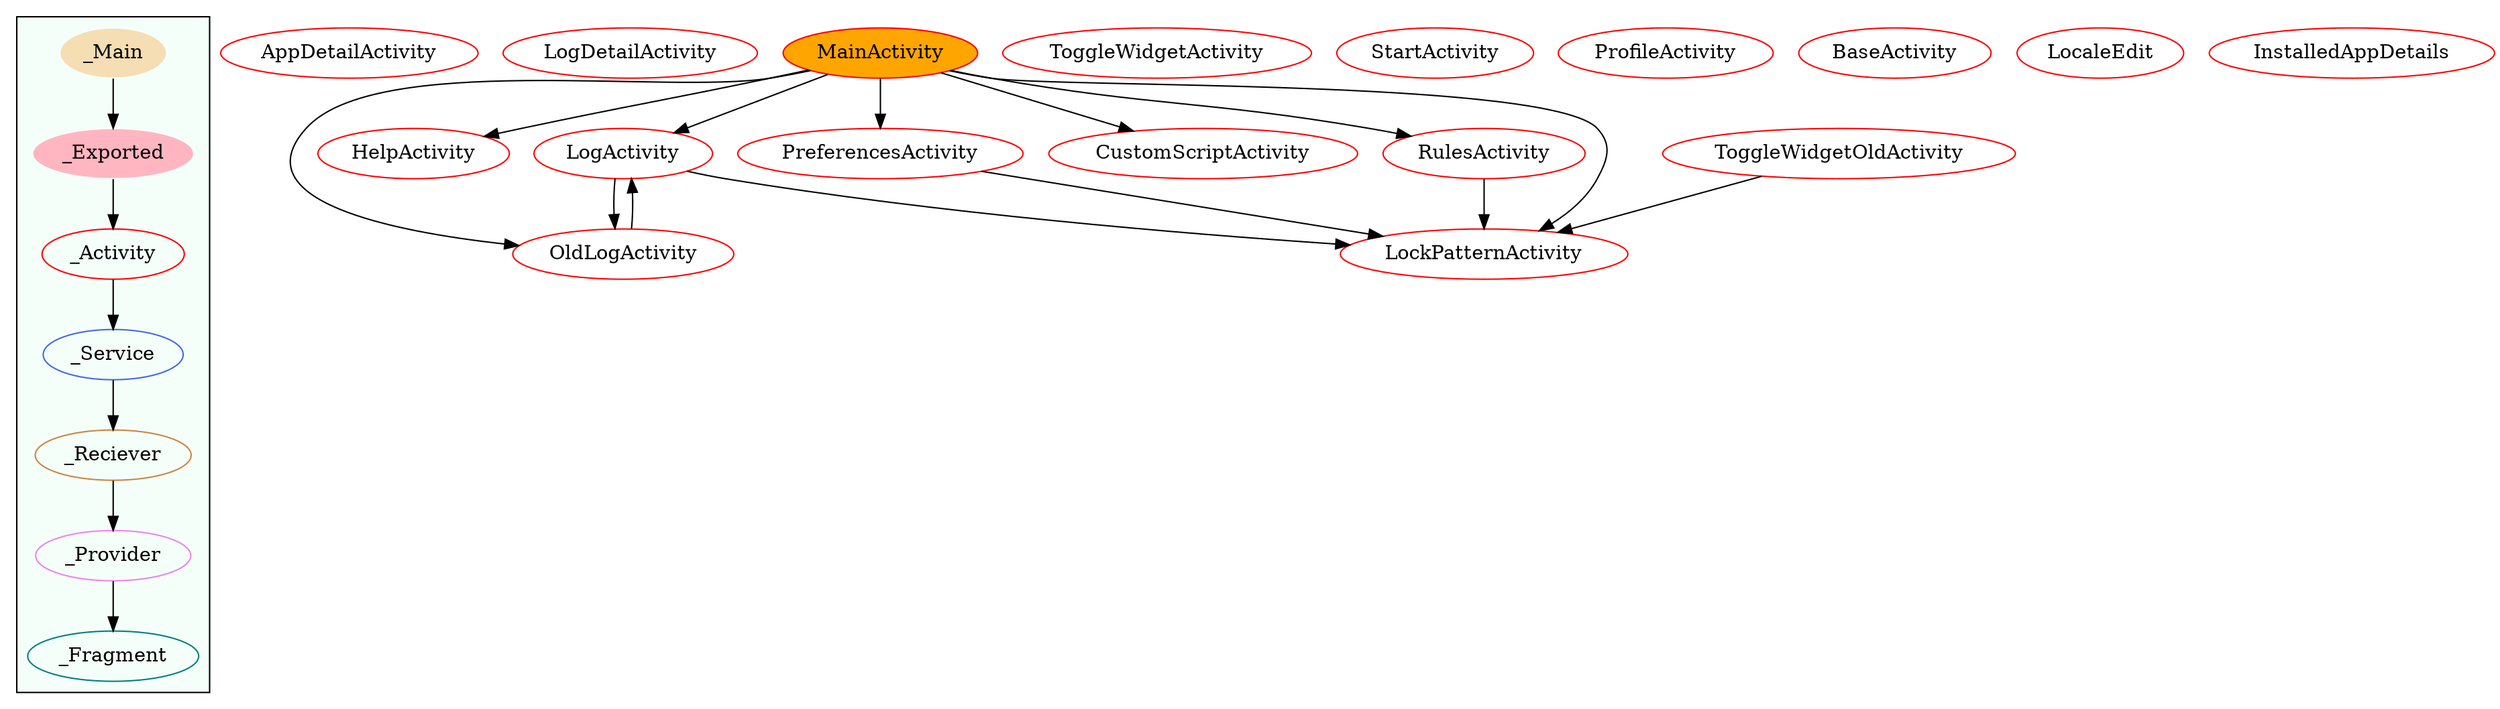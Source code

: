 digraph G {
subgraph cluster_legend{ 
bgcolor=mintcream;
_Activity[color = red];
_Service[color = royalblue];
_Provider[color = violet];
_Reciever[color = peru];
_Fragment[color = teal];
_Main[style=filled, fillcolor=wheat, color = mintcream];
_Exported[style=filled, fillcolor=lightpink, color = mintcream];
_Main -> _Exported -> _Activity -> _Service -> _Reciever -> _Provider -> _Fragment; 
}
AppDetailActivity[color = red];
LogDetailActivity[color = red];
LogActivity[color = red];
ToggleWidgetActivity[color = red];
PreferencesActivity[color = red];
HelpActivity[color = red];
StartActivity[color = red];
MainActivity[style=filled, fillcolor=orange, color = red];
ToggleWidgetOldActivity[color = red];
RulesActivity[color = red];
OldLogActivity[color = red];
CustomScriptActivity[color = red];
ProfileActivity[color = red];
BaseActivity[color = red];
LocaleEdit[color = red];
LockPatternActivity[color = red];
InstalledAppDetails[color = red];

 LogActivity -> LockPatternActivity
 LogActivity -> OldLogActivity
 PreferencesActivity -> LockPatternActivity
 MainActivity -> OldLogActivity
 MainActivity -> LockPatternActivity
 MainActivity -> CustomScriptActivity
 MainActivity -> RulesActivity
 MainActivity -> PreferencesActivity
 MainActivity -> HelpActivity
 MainActivity -> LogActivity
 ToggleWidgetOldActivity -> LockPatternActivity
 RulesActivity -> LockPatternActivity
 OldLogActivity -> LogActivity
}